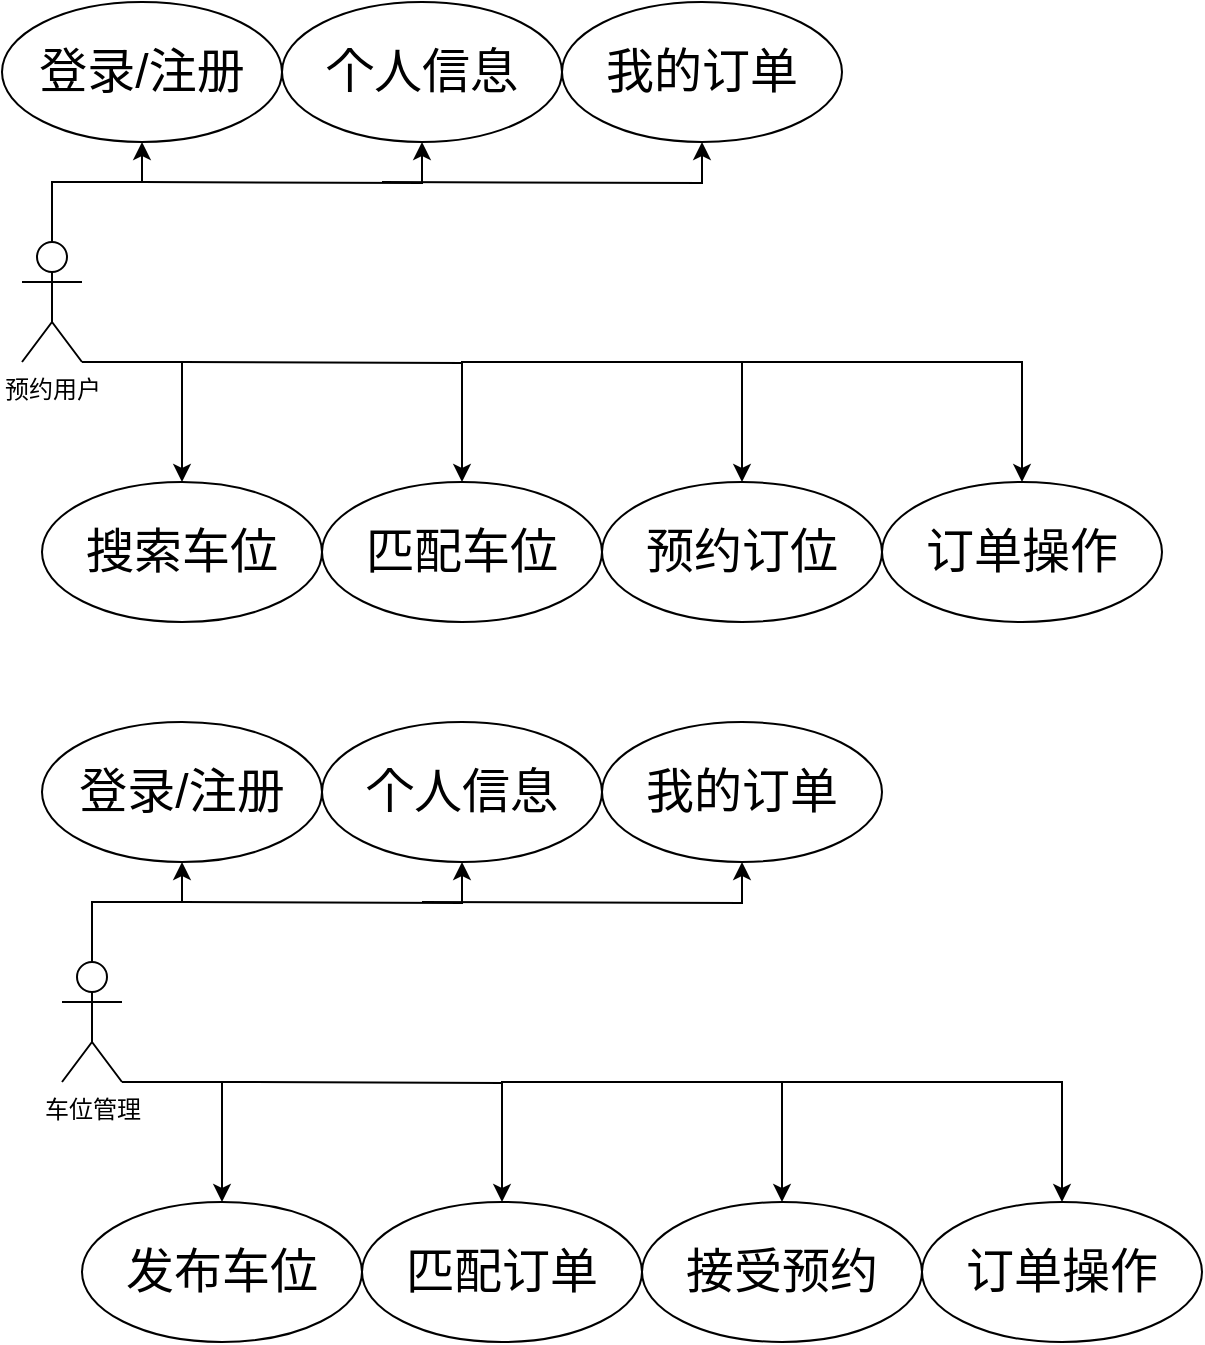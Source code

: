 <mxfile version="16.1.0" type="github"><diagram id="Z8o3ZjnWhu_yVzCIWjt9" name="Page-1"><mxGraphModel dx="698" dy="518" grid="1" gridSize="10" guides="1" tooltips="1" connect="1" arrows="1" fold="1" page="1" pageScale="1" pageWidth="850" pageHeight="1100" math="0" shadow="0"><root><mxCell id="0"/><mxCell id="1" parent="0"/><mxCell id="m-cJcFcfpXE_zMTexwOQ-3" value="" style="edgeStyle=orthogonalEdgeStyle;rounded=0;orthogonalLoop=1;jettySize=auto;html=1;" edge="1" parent="1" source="m-cJcFcfpXE_zMTexwOQ-1" target="m-cJcFcfpXE_zMTexwOQ-10"><mxGeometry relative="1" as="geometry"><mxPoint x="130" y="70" as="targetPoint"/><Array as="points"><mxPoint x="75" y="90"/><mxPoint x="120" y="90"/></Array></mxGeometry></mxCell><mxCell id="m-cJcFcfpXE_zMTexwOQ-5" value="" style="edgeStyle=orthogonalEdgeStyle;rounded=0;orthogonalLoop=1;jettySize=auto;html=1;fontSize=18;" edge="1" parent="1" target="m-cJcFcfpXE_zMTexwOQ-11"><mxGeometry relative="1" as="geometry"><mxPoint x="120" y="90" as="sourcePoint"/><mxPoint x="250" y="70" as="targetPoint"/></mxGeometry></mxCell><mxCell id="m-cJcFcfpXE_zMTexwOQ-7" value="" style="edgeStyle=orthogonalEdgeStyle;rounded=0;orthogonalLoop=1;jettySize=auto;html=1;fontSize=18;entryX=0.5;entryY=0;entryDx=0;entryDy=0;" edge="1" parent="1" source="m-cJcFcfpXE_zMTexwOQ-1" target="m-cJcFcfpXE_zMTexwOQ-12"><mxGeometry relative="1" as="geometry"><mxPoint x="75" y="240" as="targetPoint"/><Array as="points"><mxPoint x="140" y="180"/></Array></mxGeometry></mxCell><mxCell id="m-cJcFcfpXE_zMTexwOQ-1" value="预约用户" style="shape=umlActor;verticalLabelPosition=bottom;verticalAlign=top;html=1;" vertex="1" parent="1"><mxGeometry x="60" y="120" width="30" height="60" as="geometry"/></mxCell><mxCell id="m-cJcFcfpXE_zMTexwOQ-8" style="edgeStyle=orthogonalEdgeStyle;rounded=0;orthogonalLoop=1;jettySize=auto;html=1;fontSize=24;" edge="1" parent="1" target="m-cJcFcfpXE_zMTexwOQ-9"><mxGeometry relative="1" as="geometry"><mxPoint x="240" y="90" as="sourcePoint"/><mxPoint x="180" y="180" as="targetPoint"/></mxGeometry></mxCell><mxCell id="m-cJcFcfpXE_zMTexwOQ-9" value="我的订单" style="ellipse;whiteSpace=wrap;html=1;fontSize=24;" vertex="1" parent="1"><mxGeometry x="330" width="140" height="70" as="geometry"/></mxCell><mxCell id="m-cJcFcfpXE_zMTexwOQ-10" value="登录/注册" style="ellipse;whiteSpace=wrap;html=1;fontSize=24;" vertex="1" parent="1"><mxGeometry x="50" width="140" height="70" as="geometry"/></mxCell><mxCell id="m-cJcFcfpXE_zMTexwOQ-11" value="个人信息" style="ellipse;whiteSpace=wrap;html=1;fontSize=24;" vertex="1" parent="1"><mxGeometry x="190" width="140" height="70" as="geometry"/></mxCell><mxCell id="m-cJcFcfpXE_zMTexwOQ-12" value="搜索车位" style="ellipse;whiteSpace=wrap;html=1;fontSize=24;" vertex="1" parent="1"><mxGeometry x="70" y="240" width="140" height="70" as="geometry"/></mxCell><mxCell id="m-cJcFcfpXE_zMTexwOQ-13" value="匹配车位" style="ellipse;whiteSpace=wrap;html=1;fontSize=24;" vertex="1" parent="1"><mxGeometry x="210" y="240" width="140" height="70" as="geometry"/></mxCell><mxCell id="m-cJcFcfpXE_zMTexwOQ-14" value="预约订位" style="ellipse;whiteSpace=wrap;html=1;fontSize=24;" vertex="1" parent="1"><mxGeometry x="350" y="240" width="140" height="70" as="geometry"/></mxCell><mxCell id="m-cJcFcfpXE_zMTexwOQ-15" value="" style="edgeStyle=orthogonalEdgeStyle;rounded=0;orthogonalLoop=1;jettySize=auto;html=1;fontSize=18;entryX=0.5;entryY=0;entryDx=0;entryDy=0;" edge="1" parent="1" target="m-cJcFcfpXE_zMTexwOQ-13"><mxGeometry relative="1" as="geometry"><mxPoint x="140" y="180" as="sourcePoint"/><mxPoint x="150" y="250" as="targetPoint"/></mxGeometry></mxCell><mxCell id="m-cJcFcfpXE_zMTexwOQ-16" value="" style="edgeStyle=orthogonalEdgeStyle;rounded=0;orthogonalLoop=1;jettySize=auto;html=1;fontSize=18;entryX=0.5;entryY=0;entryDx=0;entryDy=0;" edge="1" parent="1" target="m-cJcFcfpXE_zMTexwOQ-14"><mxGeometry relative="1" as="geometry"><mxPoint x="280" y="190" as="sourcePoint"/><mxPoint x="290" y="250" as="targetPoint"/><Array as="points"><mxPoint x="280" y="180"/><mxPoint x="420" y="180"/></Array></mxGeometry></mxCell><mxCell id="m-cJcFcfpXE_zMTexwOQ-17" value="订单操作" style="ellipse;whiteSpace=wrap;html=1;fontSize=24;" vertex="1" parent="1"><mxGeometry x="490" y="240" width="140" height="70" as="geometry"/></mxCell><mxCell id="m-cJcFcfpXE_zMTexwOQ-18" value="" style="edgeStyle=orthogonalEdgeStyle;rounded=0;orthogonalLoop=1;jettySize=auto;html=1;fontSize=18;entryX=0.5;entryY=0;entryDx=0;entryDy=0;" edge="1" parent="1"><mxGeometry relative="1" as="geometry"><mxPoint x="420" y="190" as="sourcePoint"/><mxPoint x="560" y="240" as="targetPoint"/><Array as="points"><mxPoint x="420" y="180"/><mxPoint x="560" y="180"/></Array></mxGeometry></mxCell><mxCell id="m-cJcFcfpXE_zMTexwOQ-19" value="" style="edgeStyle=orthogonalEdgeStyle;rounded=0;orthogonalLoop=1;jettySize=auto;html=1;" edge="1" parent="1" source="m-cJcFcfpXE_zMTexwOQ-22" target="m-cJcFcfpXE_zMTexwOQ-25"><mxGeometry relative="1" as="geometry"><mxPoint x="150" y="430" as="targetPoint"/><Array as="points"><mxPoint x="95" y="450"/><mxPoint x="140" y="450"/></Array></mxGeometry></mxCell><mxCell id="m-cJcFcfpXE_zMTexwOQ-20" value="" style="edgeStyle=orthogonalEdgeStyle;rounded=0;orthogonalLoop=1;jettySize=auto;html=1;fontSize=18;" edge="1" parent="1" target="m-cJcFcfpXE_zMTexwOQ-26"><mxGeometry relative="1" as="geometry"><mxPoint x="140" y="450" as="sourcePoint"/><mxPoint x="270" y="430" as="targetPoint"/></mxGeometry></mxCell><mxCell id="m-cJcFcfpXE_zMTexwOQ-21" value="" style="edgeStyle=orthogonalEdgeStyle;rounded=0;orthogonalLoop=1;jettySize=auto;html=1;fontSize=18;entryX=0.5;entryY=0;entryDx=0;entryDy=0;" edge="1" parent="1" source="m-cJcFcfpXE_zMTexwOQ-22" target="m-cJcFcfpXE_zMTexwOQ-27"><mxGeometry relative="1" as="geometry"><mxPoint x="95" y="600" as="targetPoint"/><Array as="points"><mxPoint x="160" y="540"/></Array></mxGeometry></mxCell><mxCell id="m-cJcFcfpXE_zMTexwOQ-22" value="车位管理" style="shape=umlActor;verticalLabelPosition=bottom;verticalAlign=top;html=1;" vertex="1" parent="1"><mxGeometry x="80" y="480" width="30" height="60" as="geometry"/></mxCell><mxCell id="m-cJcFcfpXE_zMTexwOQ-23" style="edgeStyle=orthogonalEdgeStyle;rounded=0;orthogonalLoop=1;jettySize=auto;html=1;fontSize=24;" edge="1" parent="1" target="m-cJcFcfpXE_zMTexwOQ-24"><mxGeometry relative="1" as="geometry"><mxPoint x="260" y="450" as="sourcePoint"/><mxPoint x="200" y="540" as="targetPoint"/></mxGeometry></mxCell><mxCell id="m-cJcFcfpXE_zMTexwOQ-24" value="我的订单" style="ellipse;whiteSpace=wrap;html=1;fontSize=24;" vertex="1" parent="1"><mxGeometry x="350" y="360" width="140" height="70" as="geometry"/></mxCell><mxCell id="m-cJcFcfpXE_zMTexwOQ-25" value="登录/注册" style="ellipse;whiteSpace=wrap;html=1;fontSize=24;" vertex="1" parent="1"><mxGeometry x="70" y="360" width="140" height="70" as="geometry"/></mxCell><mxCell id="m-cJcFcfpXE_zMTexwOQ-26" value="个人信息" style="ellipse;whiteSpace=wrap;html=1;fontSize=24;" vertex="1" parent="1"><mxGeometry x="210" y="360" width="140" height="70" as="geometry"/></mxCell><mxCell id="m-cJcFcfpXE_zMTexwOQ-27" value="发布车位" style="ellipse;whiteSpace=wrap;html=1;fontSize=24;" vertex="1" parent="1"><mxGeometry x="90" y="600" width="140" height="70" as="geometry"/></mxCell><mxCell id="m-cJcFcfpXE_zMTexwOQ-28" value="匹配订单" style="ellipse;whiteSpace=wrap;html=1;fontSize=24;" vertex="1" parent="1"><mxGeometry x="230" y="600" width="140" height="70" as="geometry"/></mxCell><mxCell id="m-cJcFcfpXE_zMTexwOQ-29" value="接受预约" style="ellipse;whiteSpace=wrap;html=1;fontSize=24;" vertex="1" parent="1"><mxGeometry x="370" y="600" width="140" height="70" as="geometry"/></mxCell><mxCell id="m-cJcFcfpXE_zMTexwOQ-30" value="" style="edgeStyle=orthogonalEdgeStyle;rounded=0;orthogonalLoop=1;jettySize=auto;html=1;fontSize=18;entryX=0.5;entryY=0;entryDx=0;entryDy=0;" edge="1" parent="1" target="m-cJcFcfpXE_zMTexwOQ-28"><mxGeometry relative="1" as="geometry"><mxPoint x="160" y="540" as="sourcePoint"/><mxPoint x="170" y="610" as="targetPoint"/></mxGeometry></mxCell><mxCell id="m-cJcFcfpXE_zMTexwOQ-31" value="" style="edgeStyle=orthogonalEdgeStyle;rounded=0;orthogonalLoop=1;jettySize=auto;html=1;fontSize=18;entryX=0.5;entryY=0;entryDx=0;entryDy=0;" edge="1" parent="1" target="m-cJcFcfpXE_zMTexwOQ-29"><mxGeometry relative="1" as="geometry"><mxPoint x="300" y="550" as="sourcePoint"/><mxPoint x="310" y="610" as="targetPoint"/><Array as="points"><mxPoint x="300" y="540"/><mxPoint x="440" y="540"/></Array></mxGeometry></mxCell><mxCell id="m-cJcFcfpXE_zMTexwOQ-32" value="订单操作" style="ellipse;whiteSpace=wrap;html=1;fontSize=24;" vertex="1" parent="1"><mxGeometry x="510" y="600" width="140" height="70" as="geometry"/></mxCell><mxCell id="m-cJcFcfpXE_zMTexwOQ-33" value="" style="edgeStyle=orthogonalEdgeStyle;rounded=0;orthogonalLoop=1;jettySize=auto;html=1;fontSize=18;entryX=0.5;entryY=0;entryDx=0;entryDy=0;" edge="1" parent="1"><mxGeometry relative="1" as="geometry"><mxPoint x="440" y="550" as="sourcePoint"/><mxPoint x="580" y="600" as="targetPoint"/><Array as="points"><mxPoint x="440" y="540"/><mxPoint x="580" y="540"/></Array></mxGeometry></mxCell></root></mxGraphModel></diagram></mxfile>